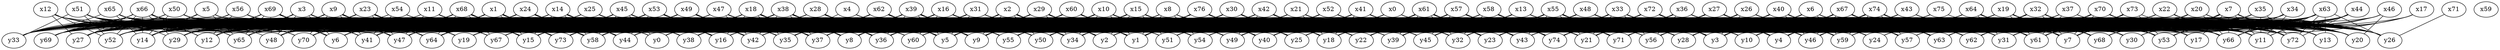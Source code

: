 strict graph grafo_77_75 {
	"x29";
	"x41";
	"x72";
	"x54";
	"x49";
	"x3";
	"x40";
	"x31";
	"x60";
	"x42";
	"x32";
	"x69";
	"x1";
	"x30";
	"x27";
	"x59";
	"x15";
	"x63";
	"x36";
	"x64";
	"x73";
	"x4";
	"x65";
	"x47";
	"x43";
	"x7";
	"x39";
	"x22";
	"x28";
	"x17";
	"x46";
	"x5";
	"x18";
	"x57";
	"x71";
	"x13";
	"x10";
	"x34";
	"x8";
	"x53";
	"x11";
	"x21";
	"x52";
	"x76";
	"x45";
	"x44";
	"x55";
	"x26";
	"x74";
	"x70";
	"x9";
	"x58";
	"x35";
	"x24";
	"x12";
	"x51";
	"x67";
	"x25";
	"x0";
	"x75";
	"x23";
	"x66";
	"x68";
	"x38";
	"x2";
	"x6";
	"x14";
	"x33";
	"x20";
	"x16";
	"x61";
	"x62";
	"x48";
	"x56";
	"x37";
	"x50";
	"x19";
	"y36";
	"y10";
	"y65";
	"y39";
	"y40";
	"y57";
	"y42";
	"y49";
	"y44";
	"y47";
	"y33";
	"y58";
	"y41";
	"y69";
	"y1";
	"y70";
	"y8";
	"y13";
	"y21";
	"y14";
	"y3";
	"y17";
	"y29";
	"y51";
	"y18";
	"y46";
	"y6";
	"y7";
	"y48";
	"y66";
	"y55";
	"y71";
	"y15";
	"y37";
	"y28";
	"y72";
	"y45";
	"y30";
	"y67";
	"y53";
	"y26";
	"y31";
	"y9";
	"y60";
	"y56";
	"y62";
	"y23";
	"y54";
	"y27";
	"y35";
	"y63";
	"y25";
	"y73";
	"y59";
	"y68";
	"y5";
	"y34";
	"y52";
	"y38";
	"y64";
	"y61";
	"y4";
	"y11";
	"y32";
	"y74";
	"y20";
	"y12";
	"y16";
	"y43";
	"y24";
	"y19";
	"y50";
	"y22";
	"y2";
	"y0";

	"x29" -- "y6";
	"x29" -- "y2";
	"x29" -- "y66";
	"x29" -- "y3";
	"x29" -- "y56";
	"x29" -- "y0";
	"x29" -- "y36";
	"x29" -- "y31";
	"x29" -- "y1";
	"x29" -- "y5";
	"x29" -- "y21";
	"x29" -- "y35";
	"x29" -- "y34";
	"x29" -- "y18";
	"x29" -- "y39";
	"x29" -- "y59";
	"x29" -- "y73";
	"x29" -- "y58";
	"x29" -- "y19";
	"x29" -- "y9";
	"x29" -- "y45";
	"x29" -- "y49";
	"x29" -- "y43";
	"x41" -- "y59";
	"x41" -- "y24";
	"x41" -- "y60";
	"x41" -- "y62";
	"x41" -- "y73";
	"x41" -- "y8";
	"x41" -- "y33";
	"x41" -- "y2";
	"x41" -- "y44";
	"x41" -- "y20";
	"x41" -- "y42";
	"x41" -- "y54";
	"x41" -- "y28";
	"x41" -- "y16";
	"x41" -- "y52";
	"x41" -- "y32";
	"x41" -- "y40";
	"x41" -- "y11";
	"x41" -- "y7";
	"x41" -- "y4";
	"x41" -- "y1";
	"x41" -- "y51";
	"x41" -- "y71";
	"x41" -- "y15";
	"x41" -- "y53";
	"x41" -- "y18";
	"x41" -- "y14";
	"x41" -- "y58";
	"x41" -- "y30";
	"x41" -- "y67";
	"x41" -- "y66";
	"x72" -- "y24";
	"x72" -- "y47";
	"x72" -- "y21";
	"x72" -- "y0";
	"x72" -- "y60";
	"x72" -- "y39";
	"x72" -- "y11";
	"x72" -- "y17";
	"x72" -- "y54";
	"x72" -- "y9";
	"x72" -- "y45";
	"x72" -- "y73";
	"x72" -- "y41";
	"x72" -- "y58";
	"x72" -- "y63";
	"x72" -- "y37";
	"x72" -- "y55";
	"x72" -- "y31";
	"x72" -- "y57";
	"x72" -- "y8";
	"x72" -- "y74";
	"x72" -- "y68";
	"x72" -- "y7";
	"x72" -- "y72";
	"x72" -- "y64";
	"x72" -- "y46";
	"x72" -- "y66";
	"x72" -- "y62";
	"x72" -- "y50";
	"x72" -- "y5";
	"x72" -- "y49";
	"x72" -- "y19";
	"x72" -- "y3";
	"x72" -- "y36";
	"x54" -- "y32";
	"x54" -- "y11";
	"x54" -- "y69";
	"x54" -- "y55";
	"x54" -- "y27";
	"x54" -- "y41";
	"x54" -- "y43";
	"x54" -- "y28";
	"x54" -- "y40";
	"x54" -- "y35";
	"x54" -- "y47";
	"x49" -- "y74";
	"x49" -- "y45";
	"x49" -- "y7";
	"x49" -- "y60";
	"x49" -- "y58";
	"x49" -- "y29";
	"x49" -- "y28";
	"x49" -- "y52";
	"x49" -- "y63";
	"x49" -- "y9";
	"x49" -- "y19";
	"x49" -- "y35";
	"x49" -- "y73";
	"x49" -- "y38";
	"x49" -- "y2";
	"x49" -- "y18";
	"x49" -- "y32";
	"x49" -- "y65";
	"x49" -- "y1";
	"x49" -- "y64";
	"x49" -- "y39";
	"x49" -- "y12";
	"x49" -- "y68";
	"x49" -- "y69";
	"x49" -- "y48";
	"x49" -- "y57";
	"x49" -- "y70";
	"x49" -- "y50";
	"x49" -- "y67";
	"x49" -- "y54";
	"x49" -- "y31";
	"x49" -- "y6";
	"x49" -- "y30";
	"x49" -- "y62";
	"x49" -- "y43";
	"x49" -- "y42";
	"x49" -- "y36";
	"x49" -- "y3";
	"x49" -- "y34";
	"x49" -- "y41";
	"x49" -- "y37";
	"x49" -- "y71";
	"x49" -- "y26";
	"x49" -- "y15";
	"x49" -- "y22";
	"x49" -- "y47";
	"x49" -- "y24";
	"x49" -- "y25";
	"x3" -- "y19";
	"x3" -- "y66";
	"x3" -- "y36";
	"x3" -- "y43";
	"x3" -- "y15";
	"x3" -- "y55";
	"x3" -- "y60";
	"x3" -- "y65";
	"x3" -- "y35";
	"x3" -- "y31";
	"x3" -- "y5";
	"x3" -- "y6";
	"x3" -- "y3";
	"x3" -- "y69";
	"x3" -- "y51";
	"x3" -- "y29";
	"x3" -- "y73";
	"x3" -- "y67";
	"x3" -- "y12";
	"x3" -- "y47";
	"x3" -- "y46";
	"x3" -- "y42";
	"x3" -- "y34";
	"x3" -- "y48";
	"x3" -- "y39";
	"x3" -- "y7";
	"x3" -- "y0";
	"x3" -- "y64";
	"x3" -- "y37";
	"x3" -- "y13";
	"x40" -- "y11";
	"x40" -- "y63";
	"x40" -- "y6";
	"x40" -- "y67";
	"x40" -- "y17";
	"x40" -- "y43";
	"x40" -- "y50";
	"x40" -- "y35";
	"x40" -- "y72";
	"x40" -- "y3";
	"x40" -- "y60";
	"x40" -- "y62";
	"x40" -- "y39";
	"x40" -- "y49";
	"x40" -- "y64";
	"x40" -- "y18";
	"x40" -- "y40";
	"x40" -- "y55";
	"x40" -- "y30";
	"x40" -- "y66";
	"x40" -- "y46";
	"x40" -- "y48";
	"x40" -- "y1";
	"x40" -- "y26";
	"x40" -- "y23";
	"x40" -- "y36";
	"x40" -- "y68";
	"x40" -- "y31";
	"x40" -- "y8";
	"x40" -- "y7";
	"x40" -- "y57";
	"x40" -- "y52";
	"x40" -- "y65";
	"x40" -- "y61";
	"x40" -- "y14";
	"x40" -- "y32";
	"x40" -- "y45";
	"x40" -- "y59";
	"x40" -- "y9";
	"x40" -- "y71";
	"x40" -- "y2";
	"x31" -- "y44";
	"x31" -- "y11";
	"x31" -- "y27";
	"x31" -- "y58";
	"x31" -- "y65";
	"x31" -- "y25";
	"x31" -- "y52";
	"x31" -- "y53";
	"x31" -- "y20";
	"x31" -- "y5";
	"x31" -- "y23";
	"x31" -- "y74";
	"x31" -- "y43";
	"x31" -- "y72";
	"x31" -- "y36";
	"x31" -- "y57";
	"x31" -- "y12";
	"x31" -- "y6";
	"x31" -- "y18";
	"x31" -- "y32";
	"x31" -- "y26";
	"x31" -- "y38";
	"x31" -- "y67";
	"x31" -- "y19";
	"x31" -- "y66";
	"x31" -- "y47";
	"x31" -- "y63";
	"x31" -- "y71";
	"x31" -- "y37";
	"x31" -- "y56";
	"x31" -- "y7";
	"x31" -- "y51";
	"x31" -- "y40";
	"x31" -- "y14";
	"x31" -- "y41";
	"x60" -- "y25";
	"x60" -- "y26";
	"x60" -- "y52";
	"x60" -- "y15";
	"x60" -- "y54";
	"x60" -- "y70";
	"x60" -- "y69";
	"x60" -- "y49";
	"x60" -- "y61";
	"x60" -- "y74";
	"x60" -- "y9";
	"x60" -- "y44";
	"x60" -- "y33";
	"x60" -- "y32";
	"x60" -- "y39";
	"x60" -- "y72";
	"x60" -- "y38";
	"x60" -- "y16";
	"x60" -- "y64";
	"x60" -- "y1";
	"x60" -- "y55";
	"x60" -- "y24";
	"x60" -- "y63";
	"x60" -- "y18";
	"x60" -- "y45";
	"x60" -- "y13";
	"x60" -- "y41";
	"x60" -- "y17";
	"x60" -- "y27";
	"x60" -- "y30";
	"x60" -- "y10";
	"x42" -- "y43";
	"x42" -- "y42";
	"x42" -- "y3";
	"x42" -- "y71";
	"x42" -- "y36";
	"x42" -- "y67";
	"x42" -- "y16";
	"x42" -- "y63";
	"x42" -- "y22";
	"x42" -- "y18";
	"x42" -- "y2";
	"x42" -- "y70";
	"x42" -- "y49";
	"x42" -- "y21";
	"x42" -- "y26";
	"x42" -- "y4";
	"x42" -- "y24";
	"x42" -- "y73";
	"x42" -- "y14";
	"x42" -- "y19";
	"x42" -- "y62";
	"x42" -- "y13";
	"x42" -- "y41";
	"x42" -- "y7";
	"x42" -- "y9";
	"x42" -- "y10";
	"x42" -- "y46";
	"x42" -- "y5";
	"x42" -- "y17";
	"x42" -- "y68";
	"x42" -- "y29";
	"x42" -- "y23";
	"x42" -- "y1";
	"x42" -- "y74";
	"x42" -- "y64";
	"x42" -- "y44";
	"x42" -- "y20";
	"x42" -- "y28";
	"x42" -- "y6";
	"x42" -- "y58";
	"x42" -- "y40";
	"x42" -- "y12";
	"x32" -- "y22";
	"x32" -- "y63";
	"x32" -- "y0";
	"x32" -- "y23";
	"x32" -- "y68";
	"x32" -- "y34";
	"x32" -- "y46";
	"x32" -- "y28";
	"x32" -- "y30";
	"x32" -- "y41";
	"x32" -- "y7";
	"x32" -- "y50";
	"x32" -- "y54";
	"x32" -- "y3";
	"x32" -- "y26";
	"x32" -- "y35";
	"x32" -- "y18";
	"x32" -- "y61";
	"x32" -- "y4";
	"x32" -- "y43";
	"x32" -- "y62";
	"x32" -- "y9";
	"x32" -- "y20";
	"x32" -- "y39";
	"x32" -- "y38";
	"x32" -- "y16";
	"x32" -- "y47";
	"x32" -- "y17";
	"x32" -- "y60";
	"x69" -- "y15";
	"x69" -- "y35";
	"x69" -- "y20";
	"x69" -- "y42";
	"x69" -- "y38";
	"x69" -- "y66";
	"x69" -- "y16";
	"x69" -- "y55";
	"x69" -- "y12";
	"x69" -- "y64";
	"x69" -- "y58";
	"x69" -- "y37";
	"x69" -- "y60";
	"x69" -- "y5";
	"x69" -- "y74";
	"x69" -- "y10";
	"x69" -- "y1";
	"x69" -- "y21";
	"x69" -- "y65";
	"x69" -- "y48";
	"x69" -- "y44";
	"x69" -- "y54";
	"x69" -- "y41";
	"x69" -- "y43";
	"x69" -- "y56";
	"x69" -- "y9";
	"x69" -- "y6";
	"x69" -- "y28";
	"x69" -- "y33";
	"x69" -- "y45";
	"x69" -- "y29";
	"x69" -- "y36";
	"x69" -- "y73";
	"x69" -- "y14";
	"x1" -- "y40";
	"x1" -- "y46";
	"x1" -- "y21";
	"x1" -- "y73";
	"x1" -- "y12";
	"x1" -- "y22";
	"x1" -- "y16";
	"x1" -- "y65";
	"x1" -- "y55";
	"x1" -- "y15";
	"x1" -- "y27";
	"x1" -- "y69";
	"x1" -- "y28";
	"x1" -- "y26";
	"x1" -- "y34";
	"x1" -- "y35";
	"x1" -- "y5";
	"x1" -- "y14";
	"x1" -- "y41";
	"x1" -- "y67";
	"x1" -- "y61";
	"x1" -- "y70";
	"x1" -- "y11";
	"x1" -- "y64";
	"x1" -- "y3";
	"x1" -- "y18";
	"x1" -- "y10";
	"x1" -- "y63";
	"x1" -- "y6";
	"x1" -- "y0";
	"x1" -- "y58";
	"x1" -- "y51";
	"x1" -- "y25";
	"x1" -- "y8";
	"x1" -- "y9";
	"x1" -- "y44";
	"x1" -- "y1";
	"x30" -- "y46";
	"x30" -- "y5";
	"x30" -- "y26";
	"x30" -- "y11";
	"x30" -- "y13";
	"x30" -- "y19";
	"x30" -- "y31";
	"x30" -- "y18";
	"x30" -- "y9";
	"x30" -- "y56";
	"x30" -- "y52";
	"x30" -- "y43";
	"x30" -- "y68";
	"x30" -- "y30";
	"x30" -- "y16";
	"x30" -- "y58";
	"x30" -- "y36";
	"x30" -- "y6";
	"x30" -- "y2";
	"x30" -- "y25";
	"x30" -- "y69";
	"x30" -- "y38";
	"x30" -- "y59";
	"x30" -- "y15";
	"x30" -- "y50";
	"x30" -- "y28";
	"x30" -- "y61";
	"x30" -- "y71";
	"x30" -- "y39";
	"x30" -- "y57";
	"x30" -- "y70";
	"x30" -- "y48";
	"x30" -- "y8";
	"x30" -- "y12";
	"x30" -- "y60";
	"x30" -- "y63";
	"x30" -- "y0";
	"x30" -- "y72";
	"x30" -- "y1";
	"x30" -- "y35";
	"x30" -- "y64";
	"x30" -- "y62";
	"x30" -- "y21";
	"x30" -- "y32";
	"x30" -- "y66";
	"x30" -- "y34";
	"x30" -- "y33";
	"x27" -- "y8";
	"x27" -- "y24";
	"x27" -- "y32";
	"x27" -- "y20";
	"x27" -- "y71";
	"x27" -- "y60";
	"x27" -- "y51";
	"x27" -- "y57";
	"x27" -- "y68";
	"x27" -- "y27";
	"x27" -- "y11";
	"x27" -- "y63";
	"x27" -- "y46";
	"x27" -- "y61";
	"x27" -- "y42";
	"x27" -- "y30";
	"x27" -- "y1";
	"x27" -- "y35";
	"x27" -- "y0";
	"x27" -- "y26";
	"x27" -- "y50";
	"x27" -- "y39";
	"x27" -- "y45";
	"x27" -- "y55";
	"x27" -- "y4";
	"x27" -- "y5";
	"x27" -- "y73";
	"x27" -- "y25";
	"x27" -- "y56";
	"x27" -- "y69";
	"x27" -- "y23";
	"x27" -- "y38";
	"x27" -- "y64";
	"x27" -- "y66";
	"x27" -- "y31";
	"x27" -- "y12";
	"x15" -- "y0";
	"x15" -- "y21";
	"x15" -- "y29";
	"x15" -- "y47";
	"x15" -- "y59";
	"x15" -- "y51";
	"x15" -- "y7";
	"x15" -- "y52";
	"x15" -- "y31";
	"x15" -- "y63";
	"x15" -- "y65";
	"x15" -- "y6";
	"x15" -- "y58";
	"x15" -- "y61";
	"x15" -- "y2";
	"x15" -- "y12";
	"x15" -- "y55";
	"x15" -- "y25";
	"x15" -- "y43";
	"x15" -- "y20";
	"x15" -- "y10";
	"x15" -- "y17";
	"x15" -- "y4";
	"x15" -- "y14";
	"x15" -- "y68";
	"x15" -- "y53";
	"x15" -- "y41";
	"x15" -- "y45";
	"x15" -- "y72";
	"x15" -- "y1";
	"x15" -- "y49";
	"x15" -- "y50";
	"x15" -- "y34";
	"x15" -- "y69";
	"x15" -- "y32";
	"x15" -- "y40";
	"x15" -- "y23";
	"x15" -- "y38";
	"x63" -- "y43";
	"x63" -- "y13";
	"x63" -- "y24";
	"x63" -- "y52";
	"x63" -- "y10";
	"x63" -- "y36";
	"x63" -- "y56";
	"x63" -- "y40";
	"x63" -- "y4";
	"x63" -- "y38";
	"x63" -- "y26";
	"x63" -- "y57";
	"x63" -- "y12";
	"x63" -- "y31";
	"x63" -- "y73";
	"x63" -- "y66";
	"x63" -- "y11";
	"x63" -- "y68";
	"x63" -- "y30";
	"x63" -- "y49";
	"x63" -- "y74";
	"x63" -- "y32";
	"x63" -- "y72";
	"x63" -- "y21";
	"x63" -- "y5";
	"x63" -- "y59";
	"x63" -- "y53";
	"x63" -- "y55";
	"x36" -- "y34";
	"x36" -- "y71";
	"x36" -- "y30";
	"x36" -- "y19";
	"x36" -- "y16";
	"x36" -- "y44";
	"x36" -- "y31";
	"x36" -- "y26";
	"x36" -- "y13";
	"x36" -- "y20";
	"x36" -- "y9";
	"x36" -- "y28";
	"x36" -- "y67";
	"x36" -- "y56";
	"x36" -- "y50";
	"x36" -- "y35";
	"x36" -- "y54";
	"x36" -- "y62";
	"x36" -- "y55";
	"x36" -- "y63";
	"x36" -- "y43";
	"x36" -- "y59";
	"x36" -- "y47";
	"x36" -- "y14";
	"x36" -- "y39";
	"x36" -- "y11";
	"x36" -- "y15";
	"x36" -- "y38";
	"x36" -- "y61";
	"x36" -- "y21";
	"x36" -- "y18";
	"x36" -- "y46";
	"x36" -- "y42";
	"x36" -- "y72";
	"x36" -- "y17";
	"x36" -- "y22";
	"x36" -- "y12";
	"x36" -- "y65";
	"x64" -- "y46";
	"x64" -- "y13";
	"x64" -- "y40";
	"x64" -- "y5";
	"x64" -- "y54";
	"x64" -- "y44";
	"x64" -- "y62";
	"x64" -- "y30";
	"x64" -- "y3";
	"x64" -- "y64";
	"x64" -- "y51";
	"x64" -- "y7";
	"x64" -- "y21";
	"x64" -- "y11";
	"x64" -- "y2";
	"x64" -- "y43";
	"x64" -- "y27";
	"x64" -- "y48";
	"x64" -- "y67";
	"x64" -- "y49";
	"x64" -- "y23";
	"x64" -- "y31";
	"x64" -- "y38";
	"x64" -- "y26";
	"x64" -- "y16";
	"x64" -- "y25";
	"x64" -- "y74";
	"x64" -- "y53";
	"x64" -- "y61";
	"x64" -- "y10";
	"x64" -- "y70";
	"x64" -- "y20";
	"x64" -- "y35";
	"x64" -- "y66";
	"x64" -- "y56";
	"x73" -- "y63";
	"x73" -- "y2";
	"x73" -- "y23";
	"x73" -- "y61";
	"x73" -- "y53";
	"x73" -- "y16";
	"x73" -- "y21";
	"x73" -- "y62";
	"x73" -- "y59";
	"x73" -- "y7";
	"x73" -- "y52";
	"x73" -- "y43";
	"x73" -- "y74";
	"x73" -- "y9";
	"x73" -- "y40";
	"x73" -- "y10";
	"x73" -- "y32";
	"x73" -- "y3";
	"x73" -- "y71";
	"x73" -- "y29";
	"x73" -- "y26";
	"x4" -- "y45";
	"x4" -- "y35";
	"x4" -- "y9";
	"x4" -- "y22";
	"x65" -- "y74";
	"x65" -- "y48";
	"x65" -- "y7";
	"x65" -- "y14";
	"x65" -- "y33";
	"x65" -- "y12";
	"x65" -- "y58";
	"x65" -- "y16";
	"x65" -- "y55";
	"x65" -- "y38";
	"x65" -- "y39";
	"x65" -- "y45";
	"x65" -- "y70";
	"x47" -- "y63";
	"x47" -- "y16";
	"x47" -- "y60";
	"x47" -- "y10";
	"x47" -- "y74";
	"x47" -- "y40";
	"x47" -- "y42";
	"x47" -- "y25";
	"x47" -- "y64";
	"x47" -- "y37";
	"x47" -- "y34";
	"x47" -- "y5";
	"x47" -- "y47";
	"x47" -- "y70";
	"x47" -- "y6";
	"x47" -- "y9";
	"x47" -- "y49";
	"x47" -- "y68";
	"x47" -- "y27";
	"x47" -- "y4";
	"x47" -- "y50";
	"x47" -- "y33";
	"x47" -- "y73";
	"x47" -- "y11";
	"x47" -- "y8";
	"x47" -- "y62";
	"x47" -- "y54";
	"x47" -- "y61";
	"x43" -- "y8";
	"x43" -- "y57";
	"x43" -- "y73";
	"x43" -- "y13";
	"x43" -- "y65";
	"x43" -- "y7";
	"x43" -- "y3";
	"x43" -- "y39";
	"x43" -- "y51";
	"x43" -- "y19";
	"x43" -- "y56";
	"x43" -- "y1";
	"x43" -- "y20";
	"x43" -- "y4";
	"x43" -- "y17";
	"x43" -- "y45";
	"x43" -- "y18";
	"x43" -- "y71";
	"x43" -- "y26";
	"x43" -- "y33";
	"x43" -- "y16";
	"x43" -- "y25";
	"x43" -- "y23";
	"x43" -- "y28";
	"x43" -- "y55";
	"x43" -- "y36";
	"x43" -- "y53";
	"x7" -- "y48";
	"x7" -- "y66";
	"x7" -- "y22";
	"x7" -- "y21";
	"x7" -- "y62";
	"x7" -- "y17";
	"x7" -- "y20";
	"x7" -- "y47";
	"x7" -- "y44";
	"x7" -- "y4";
	"x7" -- "y63";
	"x7" -- "y31";
	"x7" -- "y55";
	"x7" -- "y28";
	"x7" -- "y37";
	"x7" -- "y32";
	"x7" -- "y54";
	"x7" -- "y49";
	"x7" -- "y43";
	"x7" -- "y26";
	"x7" -- "y14";
	"x7" -- "y61";
	"x7" -- "y46";
	"x7" -- "y72";
	"x7" -- "y7";
	"x7" -- "y35";
	"x7" -- "y27";
	"x7" -- "y56";
	"x7" -- "y11";
	"x7" -- "y57";
	"x7" -- "y68";
	"x7" -- "y45";
	"x7" -- "y9";
	"x7" -- "y10";
	"x7" -- "y53";
	"x7" -- "y34";
	"x7" -- "y23";
	"x39" -- "y74";
	"x39" -- "y36";
	"x39" -- "y14";
	"x39" -- "y55";
	"x39" -- "y8";
	"x39" -- "y11";
	"x39" -- "y63";
	"x39" -- "y34";
	"x39" -- "y39";
	"x39" -- "y69";
	"x39" -- "y56";
	"x39" -- "y33";
	"x39" -- "y65";
	"x39" -- "y42";
	"x39" -- "y5";
	"x39" -- "y43";
	"x39" -- "y25";
	"x39" -- "y40";
	"x39" -- "y31";
	"x39" -- "y70";
	"x39" -- "y46";
	"x39" -- "y9";
	"x39" -- "y62";
	"x39" -- "y64";
	"x39" -- "y61";
	"x39" -- "y21";
	"x39" -- "y17";
	"x39" -- "y48";
	"x39" -- "y41";
	"x39" -- "y72";
	"x39" -- "y0";
	"x39" -- "y73";
	"x39" -- "y49";
	"x39" -- "y2";
	"x39" -- "y28";
	"x39" -- "y45";
	"x39" -- "y53";
	"x39" -- "y59";
	"x39" -- "y52";
	"x39" -- "y51";
	"x39" -- "y35";
	"x39" -- "y1";
	"x39" -- "y27";
	"x39" -- "y60";
	"x39" -- "y6";
	"x39" -- "y30";
	"x39" -- "y12";
	"x39" -- "y54";
	"x39" -- "y7";
	"x22" -- "y65";
	"x22" -- "y13";
	"x22" -- "y26";
	"x22" -- "y66";
	"x22" -- "y25";
	"x22" -- "y31";
	"x22" -- "y3";
	"x22" -- "y69";
	"x22" -- "y1";
	"x22" -- "y59";
	"x22" -- "y11";
	"x22" -- "y42";
	"x22" -- "y62";
	"x22" -- "y46";
	"x22" -- "y71";
	"x22" -- "y20";
	"x22" -- "y54";
	"x22" -- "y29";
	"x22" -- "y23";
	"x22" -- "y10";
	"x22" -- "y12";
	"x22" -- "y39";
	"x22" -- "y63";
	"x22" -- "y15";
	"x22" -- "y45";
	"x22" -- "y24";
	"x28" -- "y31";
	"x28" -- "y33";
	"x28" -- "y24";
	"x28" -- "y58";
	"x28" -- "y18";
	"x28" -- "y4";
	"x28" -- "y25";
	"x28" -- "y69";
	"x28" -- "y45";
	"x28" -- "y6";
	"x28" -- "y19";
	"x28" -- "y46";
	"x28" -- "y36";
	"x28" -- "y12";
	"x28" -- "y50";
	"x28" -- "y67";
	"x28" -- "y0";
	"x28" -- "y61";
	"x28" -- "y68";
	"x28" -- "y27";
	"x28" -- "y41";
	"x28" -- "y56";
	"x28" -- "y73";
	"x28" -- "y2";
	"x28" -- "y62";
	"x28" -- "y53";
	"x28" -- "y72";
	"x28" -- "y39";
	"x28" -- "y30";
	"x28" -- "y49";
	"x28" -- "y5";
	"x28" -- "y1";
	"x28" -- "y64";
	"x28" -- "y65";
	"x28" -- "y21";
	"x17" -- "y66";
	"x17" -- "y35";
	"x17" -- "y63";
	"x17" -- "y53";
	"x46" -- "y20";
	"x46" -- "y10";
	"x46" -- "y27";
	"x46" -- "y74";
	"x46" -- "y61";
	"x5" -- "y44";
	"x5" -- "y59";
	"x5" -- "y16";
	"x5" -- "y65";
	"x5" -- "y14";
	"x5" -- "y33";
	"x5" -- "y32";
	"x5" -- "y13";
	"x5" -- "y19";
	"x5" -- "y8";
	"x5" -- "y68";
	"x5" -- "y0";
	"x18" -- "y21";
	"x18" -- "y55";
	"x18" -- "y51";
	"x18" -- "y53";
	"x18" -- "y35";
	"x18" -- "y34";
	"x18" -- "y58";
	"x18" -- "y54";
	"x18" -- "y50";
	"x18" -- "y42";
	"x18" -- "y33";
	"x18" -- "y2";
	"x18" -- "y9";
	"x18" -- "y60";
	"x18" -- "y37";
	"x18" -- "y65";
	"x18" -- "y52";
	"x18" -- "y6";
	"x18" -- "y28";
	"x18" -- "y68";
	"x18" -- "y19";
	"x18" -- "y36";
	"x18" -- "y27";
	"x18" -- "y73";
	"x18" -- "y22";
	"x18" -- "y72";
	"x18" -- "y23";
	"x18" -- "y41";
	"x18" -- "y56";
	"x18" -- "y63";
	"x18" -- "y74";
	"x18" -- "y44";
	"x18" -- "y20";
	"x18" -- "y49";
	"x18" -- "y64";
	"x18" -- "y14";
	"x18" -- "y48";
	"x18" -- "y24";
	"x18" -- "y4";
	"x18" -- "y7";
	"x18" -- "y26";
	"x18" -- "y71";
	"x18" -- "y16";
	"x57" -- "y63";
	"x57" -- "y13";
	"x57" -- "y40";
	"x57" -- "y47";
	"x57" -- "y28";
	"x57" -- "y49";
	"x57" -- "y29";
	"x57" -- "y31";
	"x57" -- "y15";
	"x57" -- "y25";
	"x57" -- "y70";
	"x57" -- "y43";
	"x57" -- "y34";
	"x57" -- "y46";
	"x57" -- "y39";
	"x57" -- "y22";
	"x57" -- "y4";
	"x57" -- "y8";
	"x57" -- "y2";
	"x57" -- "y44";
	"x57" -- "y42";
	"x57" -- "y19";
	"x57" -- "y53";
	"x57" -- "y45";
	"x57" -- "y62";
	"x57" -- "y32";
	"x57" -- "y59";
	"x71" -- "y26";
	"x13" -- "y5";
	"x13" -- "y41";
	"x13" -- "y61";
	"x13" -- "y28";
	"x13" -- "y49";
	"x13" -- "y31";
	"x13" -- "y1";
	"x13" -- "y34";
	"x13" -- "y46";
	"x13" -- "y64";
	"x13" -- "y59";
	"x13" -- "y13";
	"x13" -- "y22";
	"x13" -- "y6";
	"x13" -- "y44";
	"x13" -- "y26";
	"x13" -- "y24";
	"x13" -- "y10";
	"x13" -- "y65";
	"x13" -- "y45";
	"x13" -- "y70";
	"x13" -- "y2";
	"x13" -- "y8";
	"x13" -- "y3";
	"x13" -- "y62";
	"x13" -- "y58";
	"x13" -- "y35";
	"x13" -- "y36";
	"x13" -- "y55";
	"x13" -- "y4";
	"x13" -- "y53";
	"x13" -- "y38";
	"x13" -- "y20";
	"x13" -- "y57";
	"x13" -- "y40";
	"x13" -- "y68";
	"x13" -- "y25";
	"x13" -- "y16";
	"x13" -- "y29";
	"x10" -- "y71";
	"x10" -- "y1";
	"x10" -- "y62";
	"x10" -- "y21";
	"x10" -- "y74";
	"x10" -- "y23";
	"x10" -- "y22";
	"x10" -- "y36";
	"x10" -- "y49";
	"x10" -- "y29";
	"x10" -- "y67";
	"x10" -- "y60";
	"x10" -- "y52";
	"x10" -- "y11";
	"x10" -- "y25";
	"x10" -- "y10";
	"x10" -- "y46";
	"x10" -- "y18";
	"x10" -- "y55";
	"x10" -- "y53";
	"x10" -- "y6";
	"x10" -- "y31";
	"x10" -- "y50";
	"x10" -- "y33";
	"x10" -- "y58";
	"x10" -- "y34";
	"x10" -- "y73";
	"x10" -- "y3";
	"x10" -- "y69";
	"x10" -- "y24";
	"x10" -- "y40";
	"x10" -- "y61";
	"x10" -- "y12";
	"x10" -- "y28";
	"x10" -- "y44";
	"x10" -- "y0";
	"x10" -- "y70";
	"x10" -- "y26";
	"x10" -- "y72";
	"x10" -- "y54";
	"x10" -- "y43";
	"x10" -- "y38";
	"x10" -- "y15";
	"x10" -- "y45";
	"x10" -- "y30";
	"x10" -- "y35";
	"x10" -- "y63";
	"x10" -- "y32";
	"x10" -- "y9";
	"x10" -- "y5";
	"x34" -- "y58";
	"x34" -- "y68";
	"x34" -- "y66";
	"x34" -- "y23";
	"x34" -- "y27";
	"x34" -- "y11";
	"x8" -- "y1";
	"x8" -- "y54";
	"x8" -- "y64";
	"x8" -- "y52";
	"x8" -- "y58";
	"x8" -- "y32";
	"x8" -- "y16";
	"x8" -- "y26";
	"x8" -- "y15";
	"x8" -- "y10";
	"x8" -- "y48";
	"x8" -- "y35";
	"x8" -- "y46";
	"x8" -- "y21";
	"x8" -- "y11";
	"x8" -- "y68";
	"x8" -- "y3";
	"x8" -- "y61";
	"x8" -- "y65";
	"x8" -- "y67";
	"x8" -- "y59";
	"x8" -- "y33";
	"x8" -- "y30";
	"x8" -- "y56";
	"x8" -- "y66";
	"x8" -- "y36";
	"x8" -- "y42";
	"x8" -- "y13";
	"x8" -- "y43";
	"x8" -- "y9";
	"x8" -- "y38";
	"x8" -- "y29";
	"x8" -- "y70";
	"x8" -- "y7";
	"x53" -- "y20";
	"x53" -- "y44";
	"x53" -- "y14";
	"x53" -- "y36";
	"x53" -- "y40";
	"x53" -- "y43";
	"x53" -- "y31";
	"x53" -- "y29";
	"x53" -- "y74";
	"x53" -- "y57";
	"x53" -- "y16";
	"x53" -- "y15";
	"x53" -- "y48";
	"x53" -- "y18";
	"x53" -- "y49";
	"x53" -- "y3";
	"x53" -- "y55";
	"x53" -- "y12";
	"x53" -- "y9";
	"x53" -- "y71";
	"x53" -- "y17";
	"x53" -- "y19";
	"x53" -- "y22";
	"x53" -- "y8";
	"x53" -- "y32";
	"x53" -- "y54";
	"x53" -- "y23";
	"x53" -- "y37";
	"x53" -- "y73";
	"x53" -- "y60";
	"x53" -- "y52";
	"x53" -- "y51";
	"x53" -- "y67";
	"x11" -- "y47";
	"x11" -- "y42";
	"x11" -- "y23";
	"x11" -- "y56";
	"x11" -- "y27";
	"x11" -- "y15";
	"x11" -- "y3";
	"x11" -- "y0";
	"x11" -- "y43";
	"x11" -- "y65";
	"x11" -- "y25";
	"x21" -- "y18";
	"x21" -- "y61";
	"x21" -- "y38";
	"x21" -- "y48";
	"x21" -- "y70";
	"x21" -- "y65";
	"x21" -- "y57";
	"x21" -- "y10";
	"x21" -- "y13";
	"x21" -- "y30";
	"x21" -- "y3";
	"x21" -- "y34";
	"x21" -- "y36";
	"x21" -- "y7";
	"x21" -- "y74";
	"x21" -- "y17";
	"x21" -- "y45";
	"x21" -- "y51";
	"x21" -- "y63";
	"x21" -- "y55";
	"x21" -- "y56";
	"x21" -- "y19";
	"x21" -- "y4";
	"x21" -- "y46";
	"x21" -- "y69";
	"x21" -- "y50";
	"x21" -- "y8";
	"x21" -- "y14";
	"x21" -- "y28";
	"x21" -- "y25";
	"x21" -- "y53";
	"x21" -- "y73";
	"x21" -- "y60";
	"x21" -- "y12";
	"x21" -- "y21";
	"x21" -- "y0";
	"x21" -- "y31";
	"x21" -- "y42";
	"x52" -- "y61";
	"x52" -- "y26";
	"x52" -- "y41";
	"x52" -- "y14";
	"x52" -- "y1";
	"x52" -- "y38";
	"x52" -- "y50";
	"x52" -- "y43";
	"x52" -- "y54";
	"x52" -- "y30";
	"x52" -- "y55";
	"x52" -- "y32";
	"x52" -- "y20";
	"x52" -- "y47";
	"x52" -- "y59";
	"x52" -- "y3";
	"x52" -- "y68";
	"x52" -- "y74";
	"x52" -- "y53";
	"x52" -- "y9";
	"x52" -- "y42";
	"x52" -- "y23";
	"x52" -- "y11";
	"x52" -- "y49";
	"x52" -- "y69";
	"x52" -- "y60";
	"x52" -- "y6";
	"x52" -- "y51";
	"x52" -- "y65";
	"x52" -- "y31";
	"x52" -- "y34";
	"x52" -- "y44";
	"x52" -- "y46";
	"x52" -- "y58";
	"x52" -- "y67";
	"x52" -- "y21";
	"x52" -- "y28";
	"x76" -- "y1";
	"x76" -- "y64";
	"x76" -- "y10";
	"x76" -- "y28";
	"x76" -- "y58";
	"x76" -- "y56";
	"x76" -- "y8";
	"x76" -- "y21";
	"x76" -- "y50";
	"x76" -- "y73";
	"x76" -- "y11";
	"x76" -- "y31";
	"x76" -- "y46";
	"x76" -- "y45";
	"x76" -- "y67";
	"x76" -- "y17";
	"x76" -- "y53";
	"x76" -- "y42";
	"x76" -- "y0";
	"x76" -- "y61";
	"x76" -- "y48";
	"x76" -- "y16";
	"x76" -- "y38";
	"x76" -- "y71";
	"x76" -- "y15";
	"x76" -- "y33";
	"x76" -- "y41";
	"x76" -- "y24";
	"x76" -- "y57";
	"x76" -- "y68";
	"x76" -- "y72";
	"x76" -- "y23";
	"x76" -- "y40";
	"x76" -- "y14";
	"x76" -- "y54";
	"x76" -- "y60";
	"x76" -- "y47";
	"x76" -- "y63";
	"x76" -- "y5";
	"x45" -- "y20";
	"x45" -- "y47";
	"x45" -- "y21";
	"x45" -- "y64";
	"x45" -- "y34";
	"x45" -- "y60";
	"x45" -- "y15";
	"x45" -- "y39";
	"x45" -- "y8";
	"x45" -- "y63";
	"x45" -- "y11";
	"x45" -- "y52";
	"x45" -- "y23";
	"x45" -- "y51";
	"x45" -- "y13";
	"x45" -- "y33";
	"x45" -- "y5";
	"x45" -- "y35";
	"x45" -- "y65";
	"x45" -- "y29";
	"x45" -- "y37";
	"x45" -- "y50";
	"x45" -- "y3";
	"x45" -- "y19";
	"x45" -- "y0";
	"x45" -- "y32";
	"x45" -- "y62";
	"x45" -- "y16";
	"x45" -- "y59";
	"x45" -- "y58";
	"x44" -- "y60";
	"x44" -- "y42";
	"x44" -- "y34";
	"x44" -- "y53";
	"x44" -- "y62";
	"x44" -- "y68";
	"x44" -- "y72";
	"x44" -- "y43";
	"x44" -- "y25";
	"x44" -- "y11";
	"x44" -- "y30";
	"x44" -- "y28";
	"x55" -- "y26";
	"x55" -- "y59";
	"x55" -- "y39";
	"x55" -- "y21";
	"x55" -- "y9";
	"x55" -- "y35";
	"x55" -- "y42";
	"x55" -- "y33";
	"x55" -- "y43";
	"x55" -- "y6";
	"x55" -- "y36";
	"x55" -- "y38";
	"x55" -- "y62";
	"x55" -- "y7";
	"x55" -- "y37";
	"x55" -- "y61";
	"x55" -- "y58";
	"x55" -- "y44";
	"x55" -- "y10";
	"x55" -- "y13";
	"x55" -- "y22";
	"x55" -- "y65";
	"x55" -- "y31";
	"x55" -- "y72";
	"x55" -- "y23";
	"x55" -- "y25";
	"x55" -- "y41";
	"x55" -- "y2";
	"x55" -- "y11";
	"x55" -- "y24";
	"x55" -- "y17";
	"x55" -- "y54";
	"x55" -- "y18";
	"x55" -- "y32";
	"x55" -- "y1";
	"x55" -- "y34";
	"x55" -- "y71";
	"x55" -- "y70";
	"x55" -- "y73";
	"x55" -- "y74";
	"x55" -- "y28";
	"x26" -- "y22";
	"x26" -- "y20";
	"x26" -- "y16";
	"x26" -- "y56";
	"x26" -- "y69";
	"x26" -- "y32";
	"x26" -- "y37";
	"x26" -- "y66";
	"x26" -- "y25";
	"x26" -- "y30";
	"x26" -- "y24";
	"x26" -- "y65";
	"x26" -- "y36";
	"x26" -- "y38";
	"x26" -- "y34";
	"x26" -- "y45";
	"x26" -- "y3";
	"x26" -- "y10";
	"x26" -- "y12";
	"x26" -- "y39";
	"x26" -- "y68";
	"x26" -- "y73";
	"x26" -- "y61";
	"x26" -- "y5";
	"x26" -- "y6";
	"x26" -- "y28";
	"x26" -- "y26";
	"x26" -- "y11";
	"x26" -- "y13";
	"x26" -- "y74";
	"x26" -- "y35";
	"x74" -- "y20";
	"x74" -- "y56";
	"x74" -- "y12";
	"x74" -- "y21";
	"x74" -- "y1";
	"x74" -- "y41";
	"x74" -- "y3";
	"x74" -- "y74";
	"x74" -- "y19";
	"x74" -- "y60";
	"x74" -- "y57";
	"x74" -- "y39";
	"x74" -- "y23";
	"x74" -- "y34";
	"x74" -- "y69";
	"x74" -- "y8";
	"x74" -- "y13";
	"x74" -- "y42";
	"x74" -- "y4";
	"x74" -- "y71";
	"x74" -- "y37";
	"x74" -- "y67";
	"x74" -- "y63";
	"x74" -- "y49";
	"x74" -- "y40";
	"x74" -- "y9";
	"x74" -- "y6";
	"x74" -- "y22";
	"x74" -- "y28";
	"x74" -- "y32";
	"x74" -- "y72";
	"x74" -- "y62";
	"x74" -- "y45";
	"x74" -- "y31";
	"x74" -- "y11";
	"x74" -- "y0";
	"x74" -- "y17";
	"x74" -- "y46";
	"x74" -- "y43";
	"x74" -- "y25";
	"x74" -- "y51";
	"x74" -- "y35";
	"x74" -- "y26";
	"x74" -- "y53";
	"x74" -- "y59";
	"x74" -- "y68";
	"x74" -- "y16";
	"x70" -- "y39";
	"x70" -- "y28";
	"x70" -- "y71";
	"x70" -- "y18";
	"x70" -- "y64";
	"x70" -- "y13";
	"x70" -- "y1";
	"x70" -- "y27";
	"x70" -- "y49";
	"x70" -- "y59";
	"x70" -- "y36";
	"x70" -- "y47";
	"x70" -- "y19";
	"x70" -- "y56";
	"x70" -- "y58";
	"x70" -- "y54";
	"x70" -- "y16";
	"x70" -- "y17";
	"x70" -- "y31";
	"x70" -- "y20";
	"x70" -- "y7";
	"x70" -- "y55";
	"x70" -- "y24";
	"x70" -- "y0";
	"x70" -- "y21";
	"x70" -- "y72";
	"x70" -- "y37";
	"x70" -- "y51";
	"x70" -- "y53";
	"x70" -- "y63";
	"x70" -- "y3";
	"x70" -- "y61";
	"x70" -- "y9";
	"x70" -- "y57";
	"x70" -- "y32";
	"x70" -- "y62";
	"x70" -- "y66";
	"x70" -- "y23";
	"x70" -- "y46";
	"x9" -- "y31";
	"x9" -- "y9";
	"x9" -- "y20";
	"x9" -- "y49";
	"x9" -- "y10";
	"x9" -- "y7";
	"x9" -- "y48";
	"x9" -- "y16";
	"x9" -- "y29";
	"x9" -- "y47";
	"x9" -- "y1";
	"x9" -- "y41";
	"x9" -- "y12";
	"x9" -- "y38";
	"x9" -- "y59";
	"x9" -- "y42";
	"x9" -- "y33";
	"x9" -- "y19";
	"x9" -- "y69";
	"x9" -- "y44";
	"x9" -- "y70";
	"x9" -- "y21";
	"x9" -- "y73";
	"x9" -- "y55";
	"x9" -- "y40";
	"x9" -- "y50";
	"x9" -- "y11";
	"x9" -- "y0";
	"x9" -- "y4";
	"x9" -- "y52";
	"x9" -- "y25";
	"x9" -- "y67";
	"x9" -- "y51";
	"x58" -- "y63";
	"x58" -- "y54";
	"x58" -- "y32";
	"x58" -- "y9";
	"x58" -- "y24";
	"x58" -- "y15";
	"x58" -- "y49";
	"x58" -- "y3";
	"x58" -- "y0";
	"x58" -- "y41";
	"x58" -- "y62";
	"x58" -- "y23";
	"x58" -- "y10";
	"x58" -- "y30";
	"x58" -- "y12";
	"x58" -- "y13";
	"x58" -- "y11";
	"x58" -- "y53";
	"x58" -- "y6";
	"x58" -- "y73";
	"x58" -- "y46";
	"x58" -- "y74";
	"x58" -- "y60";
	"x58" -- "y38";
	"x58" -- "y22";
	"x58" -- "y51";
	"x58" -- "y72";
	"x58" -- "y70";
	"x58" -- "y7";
	"x58" -- "y16";
	"x58" -- "y21";
	"x58" -- "y33";
	"x58" -- "y37";
	"x35" -- "y34";
	"x35" -- "y8";
	"x35" -- "y31";
	"x35" -- "y3";
	"x35" -- "y30";
	"x35" -- "y57";
	"x35" -- "y67";
	"x35" -- "y61";
	"x35" -- "y7";
	"x35" -- "y11";
	"x35" -- "y37";
	"x35" -- "y24";
	"x35" -- "y71";
	"x35" -- "y72";
	"x35" -- "y14";
	"x35" -- "y0";
	"x35" -- "y59";
	"x35" -- "y43";
	"x35" -- "y46";
	"x24" -- "y47";
	"x24" -- "y63";
	"x24" -- "y11";
	"x24" -- "y32";
	"x24" -- "y42";
	"x24" -- "y5";
	"x24" -- "y21";
	"x24" -- "y56";
	"x24" -- "y44";
	"x24" -- "y64";
	"x24" -- "y16";
	"x24" -- "y14";
	"x24" -- "y58";
	"x24" -- "y33";
	"x24" -- "y38";
	"x24" -- "y40";
	"x24" -- "y61";
	"x24" -- "y28";
	"x24" -- "y12";
	"x24" -- "y41";
	"x24" -- "y34";
	"x24" -- "y52";
	"x24" -- "y3";
	"x24" -- "y4";
	"x24" -- "y50";
	"x24" -- "y49";
	"x24" -- "y65";
	"x24" -- "y48";
	"x24" -- "y31";
	"x24" -- "y39";
	"x12" -- "y5";
	"x12" -- "y68";
	"x12" -- "y6";
	"x12" -- "y73";
	"x12" -- "y27";
	"x12" -- "y67";
	"x12" -- "y52";
	"x51" -- "y23";
	"x51" -- "y9";
	"x51" -- "y47";
	"x51" -- "y33";
	"x51" -- "y73";
	"x51" -- "y29";
	"x51" -- "y70";
	"x51" -- "y66";
	"x51" -- "y46";
	"x51" -- "y20";
	"x51" -- "y42";
	"x51" -- "y65";
	"x51" -- "y6";
	"x51" -- "y52";
	"x51" -- "y41";
	"x51" -- "y58";
	"x51" -- "y0";
	"x51" -- "y38";
	"x51" -- "y67";
	"x67" -- "y51";
	"x67" -- "y10";
	"x67" -- "y37";
	"x67" -- "y5";
	"x67" -- "y22";
	"x67" -- "y54";
	"x67" -- "y38";
	"x67" -- "y56";
	"x67" -- "y26";
	"x67" -- "y62";
	"x67" -- "y59";
	"x67" -- "y44";
	"x67" -- "y57";
	"x67" -- "y29";
	"x67" -- "y64";
	"x67" -- "y50";
	"x67" -- "y4";
	"x67" -- "y72";
	"x67" -- "y47";
	"x67" -- "y20";
	"x67" -- "y53";
	"x67" -- "y41";
	"x67" -- "y30";
	"x67" -- "y42";
	"x67" -- "y13";
	"x67" -- "y7";
	"x67" -- "y11";
	"x67" -- "y19";
	"x67" -- "y17";
	"x67" -- "y15";
	"x67" -- "y69";
	"x67" -- "y16";
	"x67" -- "y40";
	"x67" -- "y8";
	"x67" -- "y32";
	"x67" -- "y31";
	"x67" -- "y25";
	"x67" -- "y46";
	"x67" -- "y63";
	"x25" -- "y17";
	"x25" -- "y64";
	"x25" -- "y26";
	"x25" -- "y74";
	"x25" -- "y54";
	"x25" -- "y19";
	"x25" -- "y35";
	"x25" -- "y27";
	"x25" -- "y38";
	"x25" -- "y28";
	"x25" -- "y33";
	"x25" -- "y55";
	"x25" -- "y61";
	"x25" -- "y70";
	"x0" -- "y9";
	"x0" -- "y50";
	"x0" -- "y60";
	"x0" -- "y30";
	"x0" -- "y13";
	"x0" -- "y61";
	"x0" -- "y56";
	"x0" -- "y35";
	"x0" -- "y48";
	"x0" -- "y1";
	"x0" -- "y51";
	"x0" -- "y5";
	"x0" -- "y72";
	"x0" -- "y69";
	"x0" -- "y54";
	"x0" -- "y58";
	"x0" -- "y67";
	"x0" -- "y11";
	"x0" -- "y49";
	"x0" -- "y57";
	"x75" -- "y65";
	"x75" -- "y63";
	"x75" -- "y3";
	"x75" -- "y28";
	"x75" -- "y56";
	"x75" -- "y13";
	"x75" -- "y5";
	"x75" -- "y51";
	"x75" -- "y60";
	"x23" -- "y9";
	"x23" -- "y23";
	"x23" -- "y38";
	"x23" -- "y29";
	"x23" -- "y44";
	"x23" -- "y16";
	"x23" -- "y37";
	"x23" -- "y4";
	"x23" -- "y27";
	"x23" -- "y65";
	"x23" -- "y33";
	"x23" -- "y48";
	"x23" -- "y42";
	"x23" -- "y66";
	"x23" -- "y49";
	"x23" -- "y14";
	"x23" -- "y58";
	"x23" -- "y70";
	"x23" -- "y67";
	"x23" -- "y46";
	"x23" -- "y32";
	"x23" -- "y34";
	"x23" -- "y43";
	"x23" -- "y60";
	"x23" -- "y7";
	"x23" -- "y64";
	"x23" -- "y69";
	"x23" -- "y5";
	"x23" -- "y40";
	"x23" -- "y21";
	"x23" -- "y56";
	"x23" -- "y39";
	"x23" -- "y51";
	"x23" -- "y8";
	"x23" -- "y19";
	"x23" -- "y71";
	"x23" -- "y22";
	"x23" -- "y47";
	"x66" -- "y57";
	"x66" -- "y12";
	"x66" -- "y33";
	"x66" -- "y45";
	"x66" -- "y24";
	"x66" -- "y10";
	"x66" -- "y30";
	"x66" -- "y29";
	"x66" -- "y3";
	"x66" -- "y15";
	"x66" -- "y54";
	"x66" -- "y60";
	"x66" -- "y36";
	"x66" -- "y19";
	"x66" -- "y2";
	"x66" -- "y27";
	"x66" -- "y67";
	"x66" -- "y65";
	"x66" -- "y23";
	"x66" -- "y39";
	"x66" -- "y52";
	"x66" -- "y47";
	"x66" -- "y69";
	"x66" -- "y14";
	"x68" -- "y6";
	"x68" -- "y36";
	"x68" -- "y8";
	"x68" -- "y27";
	"x68" -- "y64";
	"x68" -- "y57";
	"x68" -- "y9";
	"x68" -- "y51";
	"x68" -- "y4";
	"x68" -- "y33";
	"x68" -- "y14";
	"x68" -- "y41";
	"x68" -- "y52";
	"x68" -- "y72";
	"x68" -- "y32";
	"x68" -- "y24";
	"x68" -- "y38";
	"x68" -- "y58";
	"x68" -- "y35";
	"x68" -- "y1";
	"x68" -- "y37";
	"x68" -- "y49";
	"x68" -- "y16";
	"x68" -- "y15";
	"x68" -- "y67";
	"x68" -- "y63";
	"x68" -- "y10";
	"x68" -- "y29";
	"x68" -- "y59";
	"x68" -- "y22";
	"x68" -- "y69";
	"x68" -- "y55";
	"x68" -- "y47";
	"x68" -- "y61";
	"x68" -- "y65";
	"x68" -- "y60";
	"x68" -- "y48";
	"x68" -- "y25";
	"x68" -- "y44";
	"x68" -- "y54";
	"x68" -- "y3";
	"x68" -- "y70";
	"x68" -- "y66";
	"x68" -- "y43";
	"x68" -- "y53";
	"x38" -- "y30";
	"x38" -- "y15";
	"x38" -- "y74";
	"x38" -- "y19";
	"x38" -- "y51";
	"x38" -- "y32";
	"x38" -- "y61";
	"x38" -- "y73";
	"x38" -- "y29";
	"x38" -- "y24";
	"x38" -- "y11";
	"x38" -- "y64";
	"x38" -- "y46";
	"x38" -- "y5";
	"x38" -- "y37";
	"x38" -- "y54";
	"x38" -- "y18";
	"x38" -- "y65";
	"x38" -- "y22";
	"x38" -- "y3";
	"x38" -- "y25";
	"x38" -- "y38";
	"x38" -- "y47";
	"x38" -- "y56";
	"x38" -- "y34";
	"x38" -- "y39";
	"x38" -- "y62";
	"x38" -- "y58";
	"x38" -- "y33";
	"x38" -- "y49";
	"x38" -- "y31";
	"x38" -- "y42";
	"x38" -- "y10";
	"x38" -- "y67";
	"x38" -- "y72";
	"x38" -- "y45";
	"x38" -- "y69";
	"x38" -- "y0";
	"x38" -- "y41";
	"x38" -- "y6";
	"x38" -- "y12";
	"x38" -- "y40";
	"x38" -- "y28";
	"x38" -- "y55";
	"x38" -- "y53";
	"x38" -- "y8";
	"x38" -- "y48";
	"x38" -- "y36";
	"x38" -- "y13";
	"x2" -- "y14";
	"x2" -- "y34";
	"x2" -- "y5";
	"x2" -- "y10";
	"x2" -- "y56";
	"x2" -- "y74";
	"x2" -- "y27";
	"x2" -- "y1";
	"x2" -- "y20";
	"x2" -- "y59";
	"x2" -- "y42";
	"x2" -- "y2";
	"x2" -- "y18";
	"x2" -- "y39";
	"x2" -- "y8";
	"x2" -- "y50";
	"x2" -- "y36";
	"x2" -- "y64";
	"x2" -- "y0";
	"x2" -- "y62";
	"x2" -- "y25";
	"x2" -- "y28";
	"x2" -- "y6";
	"x2" -- "y65";
	"x2" -- "y7";
	"x2" -- "y3";
	"x2" -- "y71";
	"x2" -- "y13";
	"x2" -- "y41";
	"x2" -- "y66";
	"x2" -- "y70";
	"x2" -- "y68";
	"x2" -- "y22";
	"x2" -- "y30";
	"x2" -- "y73";
	"x2" -- "y37";
	"x2" -- "y38";
	"x2" -- "y19";
	"x2" -- "y9";
	"x2" -- "y43";
	"x2" -- "y61";
	"x2" -- "y48";
	"x2" -- "y54";
	"x2" -- "y44";
	"x2" -- "y47";
	"x2" -- "y31";
	"x6" -- "y26";
	"x6" -- "y39";
	"x6" -- "y66";
	"x6" -- "y48";
	"x6" -- "y72";
	"x6" -- "y28";
	"x6" -- "y27";
	"x6" -- "y68";
	"x6" -- "y49";
	"x6" -- "y3";
	"x6" -- "y23";
	"x6" -- "y18";
	"x6" -- "y20";
	"x6" -- "y43";
	"x6" -- "y74";
	"x6" -- "y13";
	"x6" -- "y51";
	"x6" -- "y15";
	"x6" -- "y9";
	"x6" -- "y21";
	"x6" -- "y7";
	"x6" -- "y29";
	"x6" -- "y32";
	"x6" -- "y60";
	"x6" -- "y36";
	"x6" -- "y34";
	"x6" -- "y62";
	"x6" -- "y41";
	"x6" -- "y11";
	"x6" -- "y54";
	"x6" -- "y47";
	"x6" -- "y30";
	"x6" -- "y56";
	"x6" -- "y17";
	"x6" -- "y61";
	"x6" -- "y19";
	"x6" -- "y52";
	"x6" -- "y59";
	"x6" -- "y55";
	"x6" -- "y42";
	"x6" -- "y46";
	"x6" -- "y58";
	"x6" -- "y2";
	"x6" -- "y40";
	"x14" -- "y64";
	"x14" -- "y44";
	"x14" -- "y18";
	"x14" -- "y25";
	"x14" -- "y69";
	"x14" -- "y48";
	"x14" -- "y7";
	"x14" -- "y47";
	"x14" -- "y57";
	"x14" -- "y23";
	"x14" -- "y8";
	"x14" -- "y37";
	"x14" -- "y31";
	"x14" -- "y43";
	"x14" -- "y27";
	"x14" -- "y71";
	"x14" -- "y58";
	"x14" -- "y60";
	"x14" -- "y35";
	"x14" -- "y55";
	"x14" -- "y59";
	"x14" -- "y62";
	"x14" -- "y15";
	"x14" -- "y12";
	"x14" -- "y38";
	"x33" -- "y55";
	"x33" -- "y9";
	"x33" -- "y6";
	"x33" -- "y56";
	"x33" -- "y72";
	"x33" -- "y48";
	"x33" -- "y46";
	"x33" -- "y5";
	"x33" -- "y31";
	"x33" -- "y47";
	"x33" -- "y39";
	"x33" -- "y36";
	"x33" -- "y1";
	"x33" -- "y24";
	"x33" -- "y25";
	"x33" -- "y63";
	"x33" -- "y61";
	"x33" -- "y3";
	"x33" -- "y74";
	"x33" -- "y62";
	"x33" -- "y35";
	"x33" -- "y66";
	"x33" -- "y2";
	"x33" -- "y50";
	"x33" -- "y44";
	"x33" -- "y33";
	"x33" -- "y8";
	"x33" -- "y60";
	"x33" -- "y22";
	"x33" -- "y57";
	"x33" -- "y17";
	"x33" -- "y51";
	"x33" -- "y42";
	"x33" -- "y16";
	"x33" -- "y30";
	"x33" -- "y38";
	"x33" -- "y59";
	"x33" -- "y34";
	"x33" -- "y10";
	"x33" -- "y49";
	"x33" -- "y68";
	"x33" -- "y53";
	"x33" -- "y21";
	"x33" -- "y19";
	"x33" -- "y26";
	"x33" -- "y32";
	"x33" -- "y13";
	"x33" -- "y15";
	"x33" -- "y41";
	"x33" -- "y37";
	"x20" -- "y61";
	"x20" -- "y24";
	"x20" -- "y55";
	"x20" -- "y59";
	"x20" -- "y68";
	"x20" -- "y10";
	"x20" -- "y56";
	"x20" -- "y73";
	"x20" -- "y21";
	"x20" -- "y49";
	"x20" -- "y40";
	"x20" -- "y20";
	"x20" -- "y13";
	"x20" -- "y66";
	"x20" -- "y58";
	"x20" -- "y43";
	"x20" -- "y67";
	"x20" -- "y1";
	"x20" -- "y63";
	"x20" -- "y5";
	"x20" -- "y7";
	"x20" -- "y72";
	"x20" -- "y8";
	"x20" -- "y65";
	"x20" -- "y31";
	"x20" -- "y16";
	"x20" -- "y74";
	"x16" -- "y64";
	"x16" -- "y5";
	"x16" -- "y53";
	"x16" -- "y70";
	"x16" -- "y62";
	"x16" -- "y58";
	"x16" -- "y2";
	"x16" -- "y36";
	"x16" -- "y32";
	"x16" -- "y60";
	"x16" -- "y68";
	"x16" -- "y4";
	"x16" -- "y46";
	"x16" -- "y63";
	"x16" -- "y6";
	"x16" -- "y12";
	"x16" -- "y27";
	"x16" -- "y23";
	"x16" -- "y14";
	"x16" -- "y45";
	"x16" -- "y18";
	"x16" -- "y19";
	"x16" -- "y50";
	"x16" -- "y59";
	"x16" -- "y67";
	"x16" -- "y52";
	"x16" -- "y8";
	"x16" -- "y71";
	"x16" -- "y40";
	"x16" -- "y21";
	"x16" -- "y26";
	"x16" -- "y29";
	"x16" -- "y72";
	"x16" -- "y56";
	"x16" -- "y34";
	"x16" -- "y57";
	"x16" -- "y22";
	"x16" -- "y48";
	"x61" -- "y60";
	"x61" -- "y30";
	"x61" -- "y11";
	"x61" -- "y25";
	"x61" -- "y26";
	"x61" -- "y12";
	"x61" -- "y31";
	"x61" -- "y64";
	"x61" -- "y2";
	"x61" -- "y32";
	"x61" -- "y29";
	"x61" -- "y6";
	"x61" -- "y40";
	"x61" -- "y42";
	"x61" -- "y66";
	"x61" -- "y59";
	"x61" -- "y22";
	"x61" -- "y33";
	"x61" -- "y71";
	"x61" -- "y3";
	"x61" -- "y4";
	"x61" -- "y44";
	"x61" -- "y39";
	"x61" -- "y24";
	"x61" -- "y52";
	"x61" -- "y72";
	"x61" -- "y58";
	"x61" -- "y28";
	"x61" -- "y23";
	"x61" -- "y74";
	"x61" -- "y70";
	"x61" -- "y7";
	"x61" -- "y49";
	"x61" -- "y48";
	"x61" -- "y56";
	"x61" -- "y1";
	"x61" -- "y63";
	"x61" -- "y9";
	"x61" -- "y21";
	"x61" -- "y67";
	"x61" -- "y41";
	"x61" -- "y5";
	"x61" -- "y45";
	"x61" -- "y18";
	"x61" -- "y53";
	"x62" -- "y35";
	"x62" -- "y56";
	"x62" -- "y68";
	"x62" -- "y37";
	"x62" -- "y32";
	"x62" -- "y49";
	"x62" -- "y61";
	"x62" -- "y44";
	"x62" -- "y64";
	"x62" -- "y29";
	"x62" -- "y58";
	"x62" -- "y16";
	"x62" -- "y50";
	"x62" -- "y45";
	"x62" -- "y53";
	"x62" -- "y36";
	"x62" -- "y47";
	"x62" -- "y23";
	"x62" -- "y46";
	"x62" -- "y63";
	"x62" -- "y66";
	"x62" -- "y9";
	"x62" -- "y59";
	"x62" -- "y6";
	"x62" -- "y74";
	"x62" -- "y27";
	"x62" -- "y69";
	"x62" -- "y22";
	"x62" -- "y5";
	"x62" -- "y55";
	"x48" -- "y28";
	"x48" -- "y17";
	"x48" -- "y38";
	"x48" -- "y70";
	"x48" -- "y23";
	"x48" -- "y4";
	"x48" -- "y40";
	"x48" -- "y32";
	"x48" -- "y22";
	"x48" -- "y13";
	"x48" -- "y14";
	"x48" -- "y63";
	"x48" -- "y0";
	"x48" -- "y57";
	"x48" -- "y60";
	"x48" -- "y20";
	"x48" -- "y7";
	"x48" -- "y44";
	"x48" -- "y67";
	"x48" -- "y64";
	"x48" -- "y37";
	"x48" -- "y39";
	"x48" -- "y58";
	"x48" -- "y30";
	"x48" -- "y11";
	"x48" -- "y35";
	"x48" -- "y36";
	"x48" -- "y48";
	"x48" -- "y61";
	"x48" -- "y62";
	"x48" -- "y10";
	"x56" -- "y53";
	"x56" -- "y52";
	"x56" -- "y5";
	"x56" -- "y34";
	"x56" -- "y59";
	"x56" -- "y69";
	"x56" -- "y8";
	"x56" -- "y35";
	"x56" -- "y27";
	"x56" -- "y73";
	"x56" -- "y40";
	"x56" -- "y36";
	"x56" -- "y16";
	"x56" -- "y2";
	"x56" -- "y1";
	"x56" -- "y71";
	"x56" -- "y14";
	"x56" -- "y33";
	"x56" -- "y12";
	"x56" -- "y57";
	"x56" -- "y62";
	"x56" -- "y41";
	"x37" -- "y4";
	"x37" -- "y55";
	"x37" -- "y21";
	"x37" -- "y61";
	"x37" -- "y51";
	"x37" -- "y72";
	"x37" -- "y11";
	"x37" -- "y6";
	"x37" -- "y74";
	"x37" -- "y5";
	"x37" -- "y1";
	"x37" -- "y22";
	"x37" -- "y15";
	"x37" -- "y36";
	"x37" -- "y45";
	"x37" -- "y7";
	"x37" -- "y28";
	"x37" -- "y20";
	"x50" -- "y51";
	"x50" -- "y35";
	"x50" -- "y41";
	"x50" -- "y33";
	"x50" -- "y6";
	"x50" -- "y69";
	"x50" -- "y19";
	"x50" -- "y14";
	"x50" -- "y9";
	"x50" -- "y21";
	"x50" -- "y27";
	"x50" -- "y17";
	"x50" -- "y1";
	"x50" -- "y49";
	"x50" -- "y62";
	"x50" -- "y16";
	"x50" -- "y38";
	"x50" -- "y23";
	"x50" -- "y61";
	"x50" -- "y70";
	"x19" -- "y3";
	"x19" -- "y26";
	"x19" -- "y68";
	"x19" -- "y21";
	"x19" -- "y27";
	"x19" -- "y11";
	"x19" -- "y32";
	"x19" -- "y33";
	"x19" -- "y5";
	"x19" -- "y47";
	"x19" -- "y14";
	"x19" -- "y51";
	"x19" -- "y18";
	"x19" -- "y25";
	"x19" -- "y4";
	"x19" -- "y31";
	"x19" -- "y40";
	"x19" -- "y9";
	"x19" -- "y20";
	"x19" -- "y45";
	"x19" -- "y61";
	"x19" -- "y59";
	"x19" -- "y13";
	"x19" -- "y53";
	"x19" -- "y73";
	"x19" -- "y70";
	"x19" -- "y7";
}
